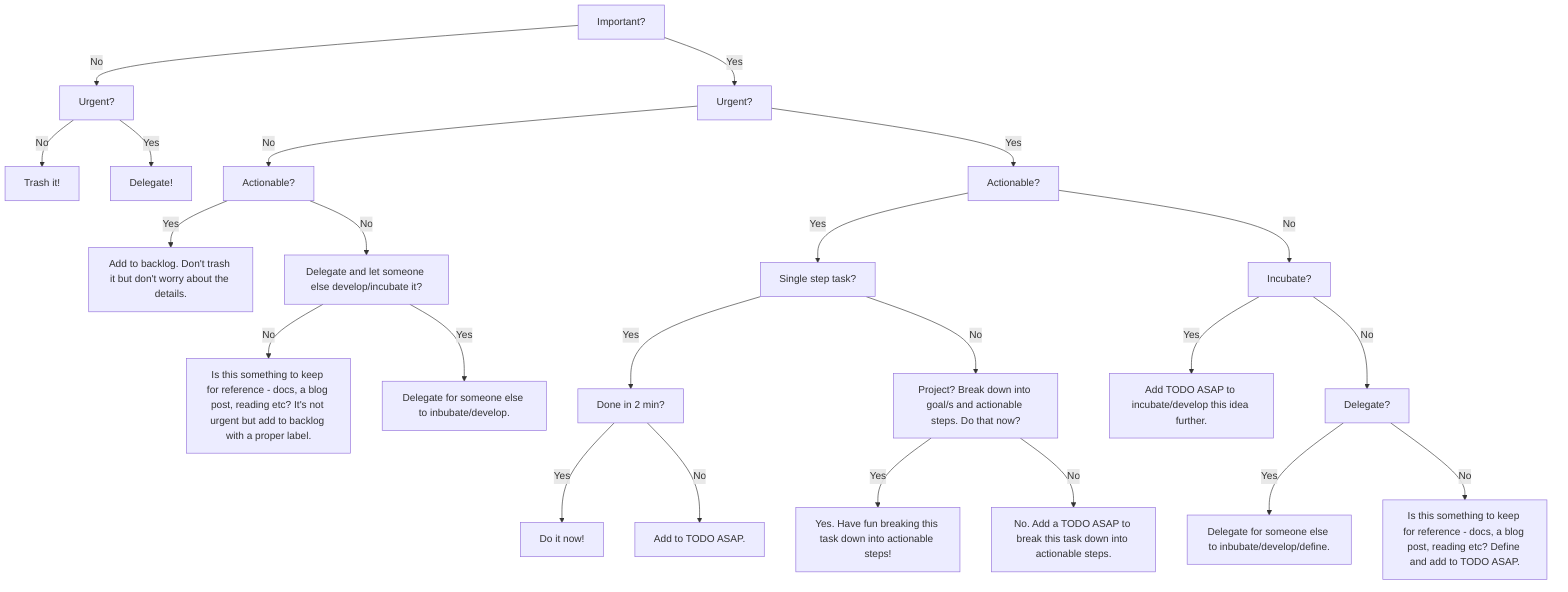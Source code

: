 graph TD
    Important[Important?]

    Important -->|No| ImportantNoUrgent[Urgent?]
    Important -->|Yes| ImportantYesUrgent[Urgent?]

    ImportantNoUrgent -->|No| ImportantNoUrgentNo[Trash it!]
    ImportantNoUrgent -->|Yes| ImportantNoUrgentYesActionable[Delegate!]

    ImportantYesUrgent -->|No| ImportantYesUrgentNoActionable[Actionable?]
    ImportantYesUrgent -->|Yes| ImportantYesUrgentYesActionable[Actionable?]

    ImportantYesUrgentNoActionable -->|Yes| ImportantYesUrgentNoActionableYes[Add to backlog. Don't trash it but don't worry about the details.]
    ImportantYesUrgentNoActionable -->|No| ImportantYesUrgentNoActionableNoDelegate[Delegate and let someone else develop/incubate it?]
    ImportantYesUrgentNoActionableNoDelegate -->|No| ImportantYesUrgentNoActionableNoDelegateNo[Is this something to keep for reference - docs, a blog post, reading etc? It's not urgent but add to backlog with a proper label.]
    ImportantYesUrgentNoActionableNoDelegate -->|Yes| ImportantYesUrgentNoActionableNoDelegateYes[Delegate for someone else to inbubate/develop.]

    ImportantYesUrgentYesActionable -->|Yes| ImportantYesUrgentYesActionableYesSingleStepTask[Single step task?]
    ImportantYesUrgentYesActionable -->|No| ImportantYesUrgentYesActionableNoIncubate[Incubate?]
    
    ImportantYesUrgentYesActionableYesSingleStepTask -->|Yes| ImportantYesUrgentYesActionableYesSingleStepTaskYesDoneIn2Mins[Done in 2 min?]
    ImportantYesUrgentYesActionableYesSingleStepTask -->|No| ImportantYesUrgentYesActionableYesSingleStepTaskNoIncubateNow[Project? Break down into goal/s and actionable steps. Do that now?]
    ImportantYesUrgentYesActionableYesSingleStepTaskNoIncubateNow -->|Yes| ImportantYesUrgentYesActionableYesSingleStepTaskNoIncubateNowYes[Yes. Have fun breaking this task down into actionable steps!]
    ImportantYesUrgentYesActionableYesSingleStepTaskNoIncubateNow -->|No| ImportantYesUrgentYesActionableYesSingleStepTaskNoIncubateNowNo[No. Add a TODO ASAP to break this task down into actionable steps.]

    ImportantYesUrgentYesActionableYesSingleStepTaskYesDoneIn2Mins -->|Yes| ImportantYesUrgentYesActionableYesSingleStepTaskYesDoneIn2MinsYes[Do it now!]
    ImportantYesUrgentYesActionableYesSingleStepTaskYesDoneIn2Mins -->|No| ImportantYesUrgentYesActionableYesSingleStepTaskYesDoneIn2MinsNo[Add to TODO ASAP.]

    ImportantYesUrgentYesActionableNoIncubate -->|Yes| ImportantYesUrgentYesActionableNoIncubateYes[Add TODO ASAP to incubate/develop this idea further.]
    ImportantYesUrgentYesActionableNoIncubate -->|No| ImportantYesUrgentYesActionableNoIncubateNoDelegate[Delegate?]

    ImportantYesUrgentYesActionableNoIncubateNoDelegate -->|Yes| ImportantYesUrgentYesActionableNoIncubateNoDelegateYes[Delegate for someone else to inbubate/develop/define.] 
    ImportantYesUrgentYesActionableNoIncubateNoDelegate -->|No| ImportantYesUrgentYesActionableNoIncubateNoDelegateNo[Is this something to keep for reference - docs, a blog post, reading etc? Define and add to TODO ASAP.]